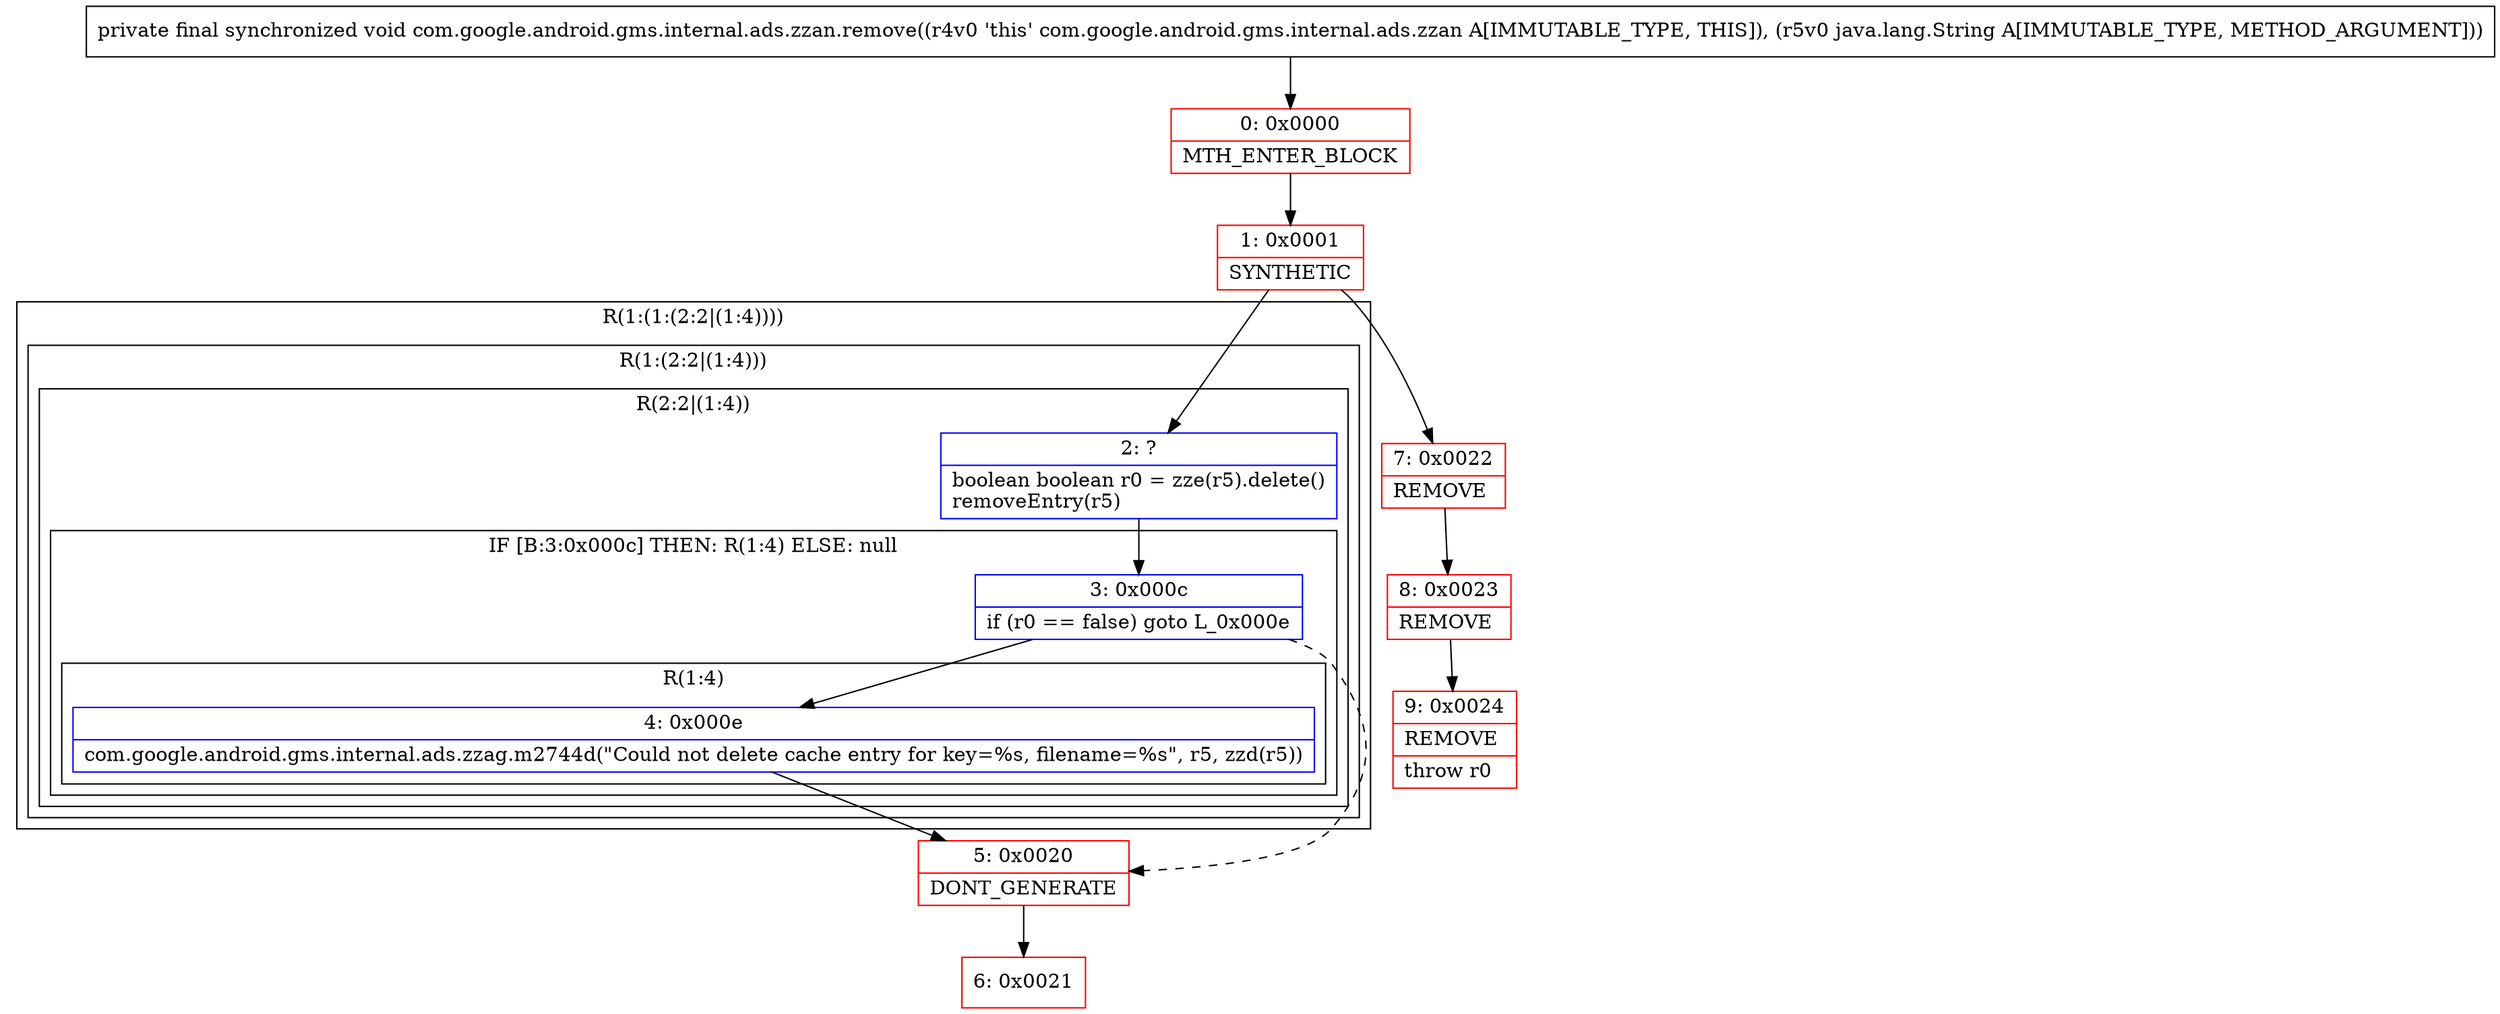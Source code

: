digraph "CFG forcom.google.android.gms.internal.ads.zzan.remove(Ljava\/lang\/String;)V" {
subgraph cluster_Region_1884547033 {
label = "R(1:(1:(2:2|(1:4))))";
node [shape=record,color=blue];
subgraph cluster_Region_1729359600 {
label = "R(1:(2:2|(1:4)))";
node [shape=record,color=blue];
subgraph cluster_Region_2133361793 {
label = "R(2:2|(1:4))";
node [shape=record,color=blue];
Node_2 [shape=record,label="{2\:\ ?|boolean boolean r0 = zze(r5).delete()\lremoveEntry(r5)\l}"];
subgraph cluster_IfRegion_601456210 {
label = "IF [B:3:0x000c] THEN: R(1:4) ELSE: null";
node [shape=record,color=blue];
Node_3 [shape=record,label="{3\:\ 0x000c|if (r0 == false) goto L_0x000e\l}"];
subgraph cluster_Region_1980897823 {
label = "R(1:4)";
node [shape=record,color=blue];
Node_4 [shape=record,label="{4\:\ 0x000e|com.google.android.gms.internal.ads.zzag.m2744d(\"Could not delete cache entry for key=%s, filename=%s\", r5, zzd(r5))\l}"];
}
}
}
}
}
Node_0 [shape=record,color=red,label="{0\:\ 0x0000|MTH_ENTER_BLOCK\l}"];
Node_1 [shape=record,color=red,label="{1\:\ 0x0001|SYNTHETIC\l}"];
Node_5 [shape=record,color=red,label="{5\:\ 0x0020|DONT_GENERATE\l}"];
Node_6 [shape=record,color=red,label="{6\:\ 0x0021}"];
Node_7 [shape=record,color=red,label="{7\:\ 0x0022|REMOVE\l}"];
Node_8 [shape=record,color=red,label="{8\:\ 0x0023|REMOVE\l}"];
Node_9 [shape=record,color=red,label="{9\:\ 0x0024|REMOVE\l|throw r0\l}"];
MethodNode[shape=record,label="{private final synchronized void com.google.android.gms.internal.ads.zzan.remove((r4v0 'this' com.google.android.gms.internal.ads.zzan A[IMMUTABLE_TYPE, THIS]), (r5v0 java.lang.String A[IMMUTABLE_TYPE, METHOD_ARGUMENT])) }"];
MethodNode -> Node_0;
Node_2 -> Node_3;
Node_3 -> Node_4;
Node_3 -> Node_5[style=dashed];
Node_4 -> Node_5;
Node_0 -> Node_1;
Node_1 -> Node_2;
Node_1 -> Node_7;
Node_5 -> Node_6;
Node_7 -> Node_8;
Node_8 -> Node_9;
}

